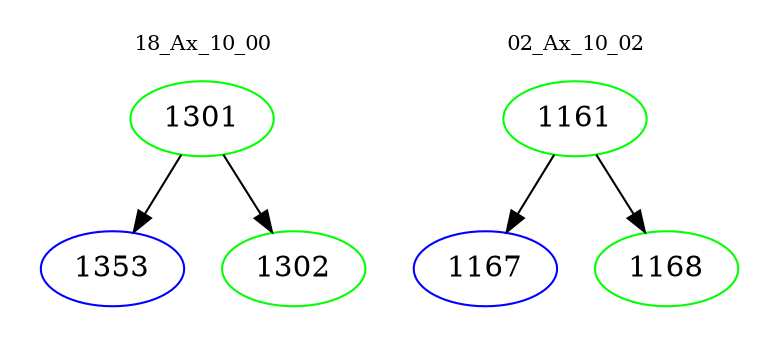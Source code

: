 digraph{
subgraph cluster_0 {
color = white
label = "18_Ax_10_00";
fontsize=10;
T0_1301 [label="1301", color="green"]
T0_1301 -> T0_1353 [color="black"]
T0_1353 [label="1353", color="blue"]
T0_1301 -> T0_1302 [color="black"]
T0_1302 [label="1302", color="green"]
}
subgraph cluster_1 {
color = white
label = "02_Ax_10_02";
fontsize=10;
T1_1161 [label="1161", color="green"]
T1_1161 -> T1_1167 [color="black"]
T1_1167 [label="1167", color="blue"]
T1_1161 -> T1_1168 [color="black"]
T1_1168 [label="1168", color="green"]
}
}

